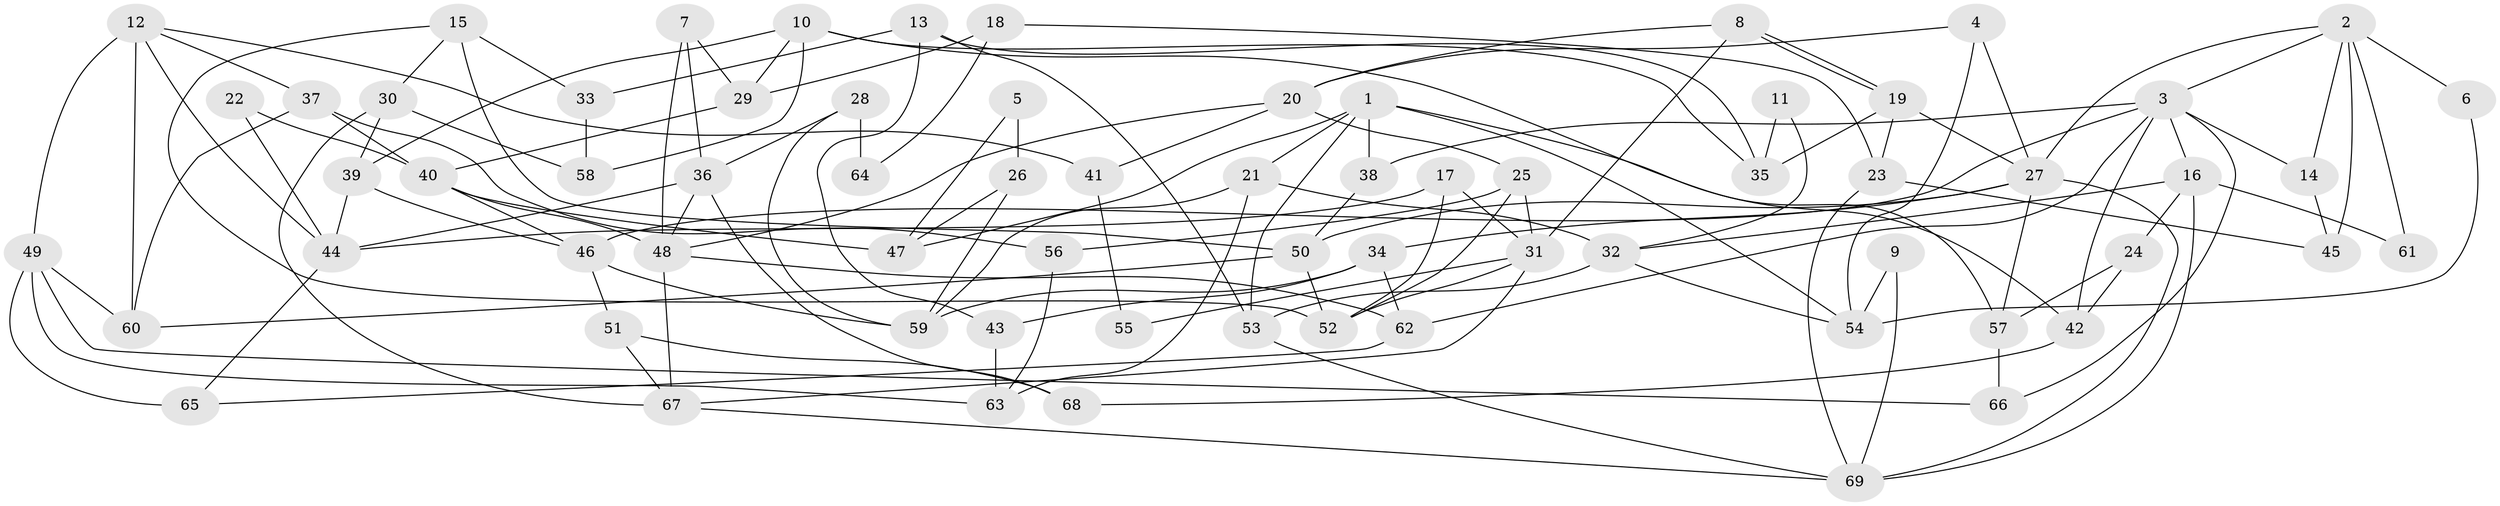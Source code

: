 // coarse degree distribution, {7: 0.046511627906976744, 6: 0.06976744186046512, 3: 0.23255813953488372, 2: 0.16279069767441862, 8: 0.023255813953488372, 5: 0.18604651162790697, 10: 0.046511627906976744, 9: 0.046511627906976744, 4: 0.18604651162790697}
// Generated by graph-tools (version 1.1) at 2025/51/03/04/25 22:51:07]
// undirected, 69 vertices, 138 edges
graph export_dot {
  node [color=gray90,style=filled];
  1;
  2;
  3;
  4;
  5;
  6;
  7;
  8;
  9;
  10;
  11;
  12;
  13;
  14;
  15;
  16;
  17;
  18;
  19;
  20;
  21;
  22;
  23;
  24;
  25;
  26;
  27;
  28;
  29;
  30;
  31;
  32;
  33;
  34;
  35;
  36;
  37;
  38;
  39;
  40;
  41;
  42;
  43;
  44;
  45;
  46;
  47;
  48;
  49;
  50;
  51;
  52;
  53;
  54;
  55;
  56;
  57;
  58;
  59;
  60;
  61;
  62;
  63;
  64;
  65;
  66;
  67;
  68;
  69;
  1 -- 54;
  1 -- 53;
  1 -- 21;
  1 -- 38;
  1 -- 42;
  1 -- 47;
  2 -- 3;
  2 -- 27;
  2 -- 6;
  2 -- 14;
  2 -- 45;
  2 -- 61;
  3 -- 14;
  3 -- 16;
  3 -- 38;
  3 -- 42;
  3 -- 46;
  3 -- 62;
  3 -- 66;
  4 -- 20;
  4 -- 27;
  4 -- 54;
  5 -- 47;
  5 -- 26;
  6 -- 54;
  7 -- 36;
  7 -- 48;
  7 -- 29;
  8 -- 19;
  8 -- 19;
  8 -- 31;
  8 -- 20;
  9 -- 69;
  9 -- 54;
  10 -- 29;
  10 -- 39;
  10 -- 35;
  10 -- 57;
  10 -- 58;
  11 -- 35;
  11 -- 32;
  12 -- 49;
  12 -- 44;
  12 -- 37;
  12 -- 41;
  12 -- 60;
  13 -- 35;
  13 -- 53;
  13 -- 33;
  13 -- 43;
  14 -- 45;
  15 -- 52;
  15 -- 50;
  15 -- 30;
  15 -- 33;
  16 -- 24;
  16 -- 69;
  16 -- 32;
  16 -- 61;
  17 -- 31;
  17 -- 52;
  17 -- 44;
  18 -- 23;
  18 -- 29;
  18 -- 64;
  19 -- 27;
  19 -- 23;
  19 -- 35;
  20 -- 48;
  20 -- 25;
  20 -- 41;
  21 -- 59;
  21 -- 32;
  21 -- 63;
  22 -- 44;
  22 -- 40;
  23 -- 69;
  23 -- 45;
  24 -- 42;
  24 -- 57;
  25 -- 31;
  25 -- 52;
  25 -- 56;
  26 -- 47;
  26 -- 59;
  27 -- 50;
  27 -- 57;
  27 -- 34;
  27 -- 69;
  28 -- 36;
  28 -- 59;
  28 -- 64;
  29 -- 40;
  30 -- 58;
  30 -- 39;
  30 -- 67;
  31 -- 67;
  31 -- 52;
  31 -- 55;
  32 -- 53;
  32 -- 54;
  33 -- 58;
  34 -- 62;
  34 -- 43;
  34 -- 59;
  36 -- 48;
  36 -- 68;
  36 -- 44;
  37 -- 56;
  37 -- 40;
  37 -- 60;
  38 -- 50;
  39 -- 44;
  39 -- 46;
  40 -- 46;
  40 -- 47;
  40 -- 48;
  41 -- 55;
  42 -- 68;
  43 -- 63;
  44 -- 65;
  46 -- 51;
  46 -- 59;
  48 -- 62;
  48 -- 67;
  49 -- 60;
  49 -- 63;
  49 -- 65;
  49 -- 66;
  50 -- 60;
  50 -- 52;
  51 -- 67;
  51 -- 68;
  53 -- 69;
  56 -- 63;
  57 -- 66;
  62 -- 65;
  67 -- 69;
}
